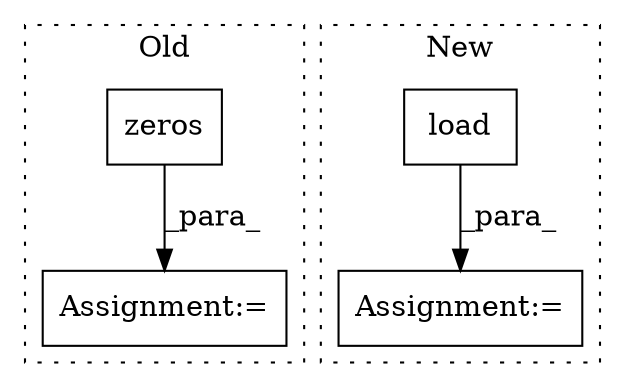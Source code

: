digraph G {
subgraph cluster0 {
1 [label="zeros" a="32" s="12721,12755" l="6,1" shape="box"];
3 [label="Assignment:=" a="7" s="13151" l="56" shape="box"];
label = "Old";
style="dotted";
}
subgraph cluster1 {
2 [label="load" a="32" s="12415" l="6" shape="box"];
4 [label="Assignment:=" a="7" s="12390" l="91" shape="box"];
label = "New";
style="dotted";
}
1 -> 3 [label="_para_"];
2 -> 4 [label="_para_"];
}